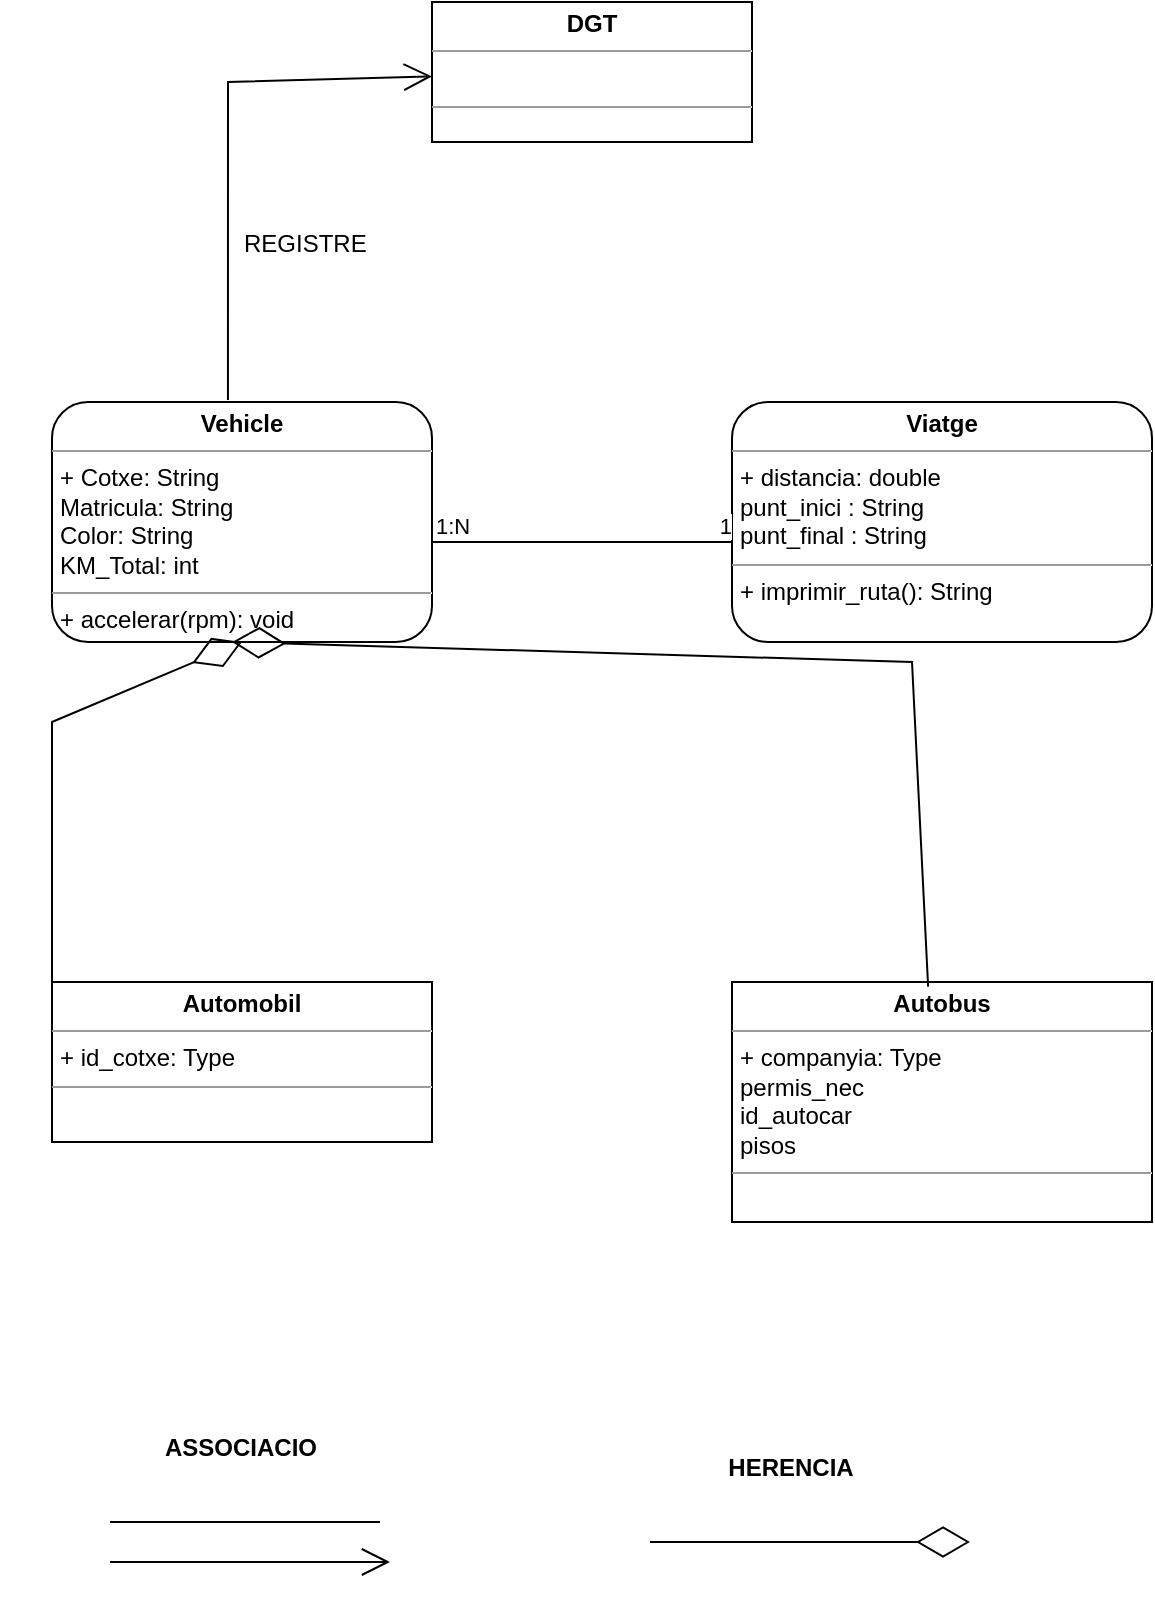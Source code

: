 <mxfile version="21.1.8" type="device">
  <diagram name="Página-1" id="impTWkgLN7Rca8P2YXY8">
    <mxGraphModel dx="1674" dy="796" grid="1" gridSize="10" guides="1" tooltips="1" connect="1" arrows="1" fold="1" page="1" pageScale="1" pageWidth="827" pageHeight="1169" math="0" shadow="0">
      <root>
        <mxCell id="0" />
        <mxCell id="1" parent="0" />
        <mxCell id="CaXlAG1vHixGUztOJl2i-21" value="&lt;p style=&quot;margin:0px;margin-top:4px;text-align:center;&quot;&gt;&lt;b&gt;Vehicle&lt;/b&gt;&lt;/p&gt;&lt;hr size=&quot;1&quot;&gt;&lt;p style=&quot;margin:0px;margin-left:4px;&quot;&gt;+ Cotxe: String&lt;/p&gt;&lt;p style=&quot;margin:0px;margin-left:4px;&quot;&gt;Matricula: String&lt;/p&gt;&lt;p style=&quot;margin:0px;margin-left:4px;&quot;&gt;Color: String&lt;/p&gt;&lt;p style=&quot;margin:0px;margin-left:4px;&quot;&gt;KM_Total: int&lt;/p&gt;&lt;hr size=&quot;1&quot;&gt;&lt;p style=&quot;margin:0px;margin-left:4px;&quot;&gt;+ accelerar(rpm): void&lt;/p&gt;" style="verticalAlign=top;align=left;overflow=fill;fontSize=12;fontFamily=Helvetica;html=1;whiteSpace=wrap;flipH=1;flipV=1;direction=east;labelBackgroundColor=none;rounded=1;" vertex="1" parent="1">
          <mxGeometry x="170" y="480" width="190" height="120" as="geometry" />
        </mxCell>
        <mxCell id="CaXlAG1vHixGUztOJl2i-22" value="&lt;p style=&quot;margin:0px;margin-top:4px;text-align:center;&quot;&gt;&lt;b&gt;Viatge&lt;/b&gt;&lt;/p&gt;&lt;hr size=&quot;1&quot;&gt;&lt;p style=&quot;margin:0px;margin-left:4px;&quot;&gt;+ distancia: double&lt;/p&gt;&lt;p style=&quot;margin:0px;margin-left:4px;&quot;&gt;punt_inici : String&lt;/p&gt;&lt;p style=&quot;margin:0px;margin-left:4px;&quot;&gt;punt_final : String&lt;/p&gt;&lt;hr size=&quot;1&quot;&gt;&lt;p style=&quot;margin:0px;margin-left:4px;&quot;&gt;+ imprimir_ruta(): String&lt;/p&gt;" style="verticalAlign=top;align=left;overflow=fill;fontSize=12;fontFamily=Helvetica;html=1;whiteSpace=wrap;labelBackgroundColor=none;rounded=1;" vertex="1" parent="1">
          <mxGeometry x="510" y="480" width="210" height="120" as="geometry" />
        </mxCell>
        <mxCell id="CaXlAG1vHixGUztOJl2i-27" value="" style="endArrow=none;html=1;edgeStyle=orthogonalEdgeStyle;rounded=0;" edge="1" parent="1">
          <mxGeometry relative="1" as="geometry">
            <mxPoint x="199" y="1040" as="sourcePoint" />
            <mxPoint x="334" y="1040" as="targetPoint" />
          </mxGeometry>
        </mxCell>
        <mxCell id="CaXlAG1vHixGUztOJl2i-30" value="ASSOCIACIO" style="text;align=center;fontStyle=1;verticalAlign=middle;spacingLeft=3;spacingRight=3;strokeColor=none;rotatable=0;points=[[0,0.5],[1,0.5]];portConstraint=eastwest;html=1;" vertex="1" parent="1">
          <mxGeometry x="224" y="990" width="80" height="26" as="geometry" />
        </mxCell>
        <mxCell id="CaXlAG1vHixGUztOJl2i-31" value="" style="endArrow=open;endFill=1;endSize=12;html=1;rounded=0;" edge="1" parent="1">
          <mxGeometry width="160" relative="1" as="geometry">
            <mxPoint x="199" y="1060" as="sourcePoint" />
            <mxPoint x="339" y="1060" as="targetPoint" />
          </mxGeometry>
        </mxCell>
        <mxCell id="CaXlAG1vHixGUztOJl2i-32" value="" style="endArrow=diamondThin;endFill=0;endSize=24;html=1;rounded=0;" edge="1" parent="1">
          <mxGeometry width="160" relative="1" as="geometry">
            <mxPoint x="469" y="1050" as="sourcePoint" />
            <mxPoint x="629" y="1050" as="targetPoint" />
          </mxGeometry>
        </mxCell>
        <mxCell id="CaXlAG1vHixGUztOJl2i-33" value="HERENCIA" style="text;align=center;fontStyle=1;verticalAlign=middle;spacingLeft=3;spacingRight=3;strokeColor=none;rotatable=0;points=[[0,0.5],[1,0.5]];portConstraint=eastwest;html=1;" vertex="1" parent="1">
          <mxGeometry x="499" y="1000" width="80" height="26" as="geometry" />
        </mxCell>
        <mxCell id="CaXlAG1vHixGUztOJl2i-41" value="" style="endArrow=none;html=1;edgeStyle=orthogonalEdgeStyle;rounded=0;" edge="1" parent="1">
          <mxGeometry relative="1" as="geometry">
            <mxPoint x="360" y="550" as="sourcePoint" />
            <mxPoint x="510" y="550" as="targetPoint" />
          </mxGeometry>
        </mxCell>
        <mxCell id="CaXlAG1vHixGUztOJl2i-42" value="1:N" style="edgeLabel;resizable=0;html=1;align=left;verticalAlign=bottom;" connectable="0" vertex="1" parent="CaXlAG1vHixGUztOJl2i-41">
          <mxGeometry x="-1" relative="1" as="geometry" />
        </mxCell>
        <mxCell id="CaXlAG1vHixGUztOJl2i-43" value="1" style="edgeLabel;resizable=0;html=1;align=right;verticalAlign=bottom;" connectable="0" vertex="1" parent="CaXlAG1vHixGUztOJl2i-41">
          <mxGeometry x="1" relative="1" as="geometry" />
        </mxCell>
        <mxCell id="CaXlAG1vHixGUztOJl2i-46" value="&lt;p style=&quot;margin:0px;margin-top:4px;text-align:center;&quot;&gt;&lt;b&gt;Automobil&lt;/b&gt;&lt;/p&gt;&lt;hr size=&quot;1&quot;&gt;&lt;p style=&quot;margin:0px;margin-left:4px;&quot;&gt;+ id_cotxe: Type&lt;/p&gt;&lt;hr size=&quot;1&quot;&gt;&lt;p style=&quot;margin:0px;margin-left:4px;&quot;&gt;&lt;br&gt;&lt;/p&gt;" style="verticalAlign=top;align=left;overflow=fill;fontSize=12;fontFamily=Helvetica;html=1;whiteSpace=wrap;" vertex="1" parent="1">
          <mxGeometry x="170" y="770" width="190" height="80" as="geometry" />
        </mxCell>
        <mxCell id="CaXlAG1vHixGUztOJl2i-47" value="&lt;p style=&quot;margin:0px;margin-top:4px;text-align:center;&quot;&gt;&lt;b&gt;Autobus&lt;/b&gt;&lt;/p&gt;&lt;hr size=&quot;1&quot;&gt;&lt;p style=&quot;margin:0px;margin-left:4px;&quot;&gt;+ companyia: Type&lt;/p&gt;&lt;p style=&quot;margin:0px;margin-left:4px;&quot;&gt;permis_nec&lt;/p&gt;&lt;p style=&quot;margin:0px;margin-left:4px;&quot;&gt;id_autocar&lt;/p&gt;&lt;p style=&quot;margin:0px;margin-left:4px;&quot;&gt;pisos&lt;/p&gt;&lt;hr size=&quot;1&quot;&gt;&lt;p style=&quot;margin:0px;margin-left:4px;&quot;&gt;&lt;br&gt;&lt;/p&gt;" style="verticalAlign=top;align=left;overflow=fill;fontSize=12;fontFamily=Helvetica;html=1;whiteSpace=wrap;" vertex="1" parent="1">
          <mxGeometry x="510" y="770" width="210" height="120" as="geometry" />
        </mxCell>
        <mxCell id="CaXlAG1vHixGUztOJl2i-52" value="" style="endArrow=diamondThin;endFill=0;endSize=24;html=1;rounded=0;exitX=0;exitY=0;exitDx=0;exitDy=0;entryX=0.5;entryY=1;entryDx=0;entryDy=0;" edge="1" parent="1" source="CaXlAG1vHixGUztOJl2i-46" target="CaXlAG1vHixGUztOJl2i-21">
          <mxGeometry width="160" relative="1" as="geometry">
            <mxPoint x="170" y="699" as="sourcePoint" />
            <mxPoint x="280" y="630" as="targetPoint" />
            <Array as="points">
              <mxPoint x="170" y="640" />
            </Array>
          </mxGeometry>
        </mxCell>
        <mxCell id="CaXlAG1vHixGUztOJl2i-54" value="" style="endArrow=diamondThin;endFill=0;endSize=24;html=1;rounded=0;exitX=0.467;exitY=0.02;exitDx=0;exitDy=0;exitPerimeter=0;" edge="1" parent="1" source="CaXlAG1vHixGUztOJl2i-47">
          <mxGeometry width="160" relative="1" as="geometry">
            <mxPoint x="339" y="690" as="sourcePoint" />
            <mxPoint x="260" y="600" as="targetPoint" />
            <Array as="points">
              <mxPoint x="600" y="610" />
            </Array>
          </mxGeometry>
        </mxCell>
        <mxCell id="CaXlAG1vHixGUztOJl2i-55" value="&lt;p style=&quot;margin:0px;margin-top:4px;text-align:center;&quot;&gt;&lt;b&gt;DGT&lt;/b&gt;&lt;/p&gt;&lt;hr size=&quot;1&quot;&gt;&lt;p style=&quot;margin:0px;margin-left:4px;&quot;&gt;&lt;br&gt;&lt;/p&gt;&lt;hr size=&quot;1&quot;&gt;&lt;p style=&quot;margin:0px;margin-left:4px;&quot;&gt;&lt;br&gt;&lt;/p&gt;" style="verticalAlign=top;align=left;overflow=fill;fontSize=12;fontFamily=Helvetica;html=1;whiteSpace=wrap;" vertex="1" parent="1">
          <mxGeometry x="360" y="280" width="160" height="70" as="geometry" />
        </mxCell>
        <mxCell id="CaXlAG1vHixGUztOJl2i-56" value="" style="endArrow=open;endFill=1;endSize=12;html=1;rounded=0;exitX=0.537;exitY=1.008;exitDx=0;exitDy=0;exitPerimeter=0;" edge="1" parent="1" source="CaXlAG1vHixGUztOJl2i-21" target="CaXlAG1vHixGUztOJl2i-55">
          <mxGeometry width="160" relative="1" as="geometry">
            <mxPoint x="250" y="440" as="sourcePoint" />
            <mxPoint x="390" y="440" as="targetPoint" />
            <Array as="points">
              <mxPoint x="258" y="320" />
            </Array>
          </mxGeometry>
        </mxCell>
        <mxCell id="CaXlAG1vHixGUztOJl2i-58" value="REGISTRE" style="text;strokeColor=none;fillColor=none;align=left;verticalAlign=middle;spacingTop=-1;spacingLeft=4;spacingRight=4;rotatable=0;labelPosition=right;points=[];portConstraint=eastwest;" vertex="1" parent="1">
          <mxGeometry x="240" y="400" width="20" as="geometry" />
        </mxCell>
      </root>
    </mxGraphModel>
  </diagram>
</mxfile>
